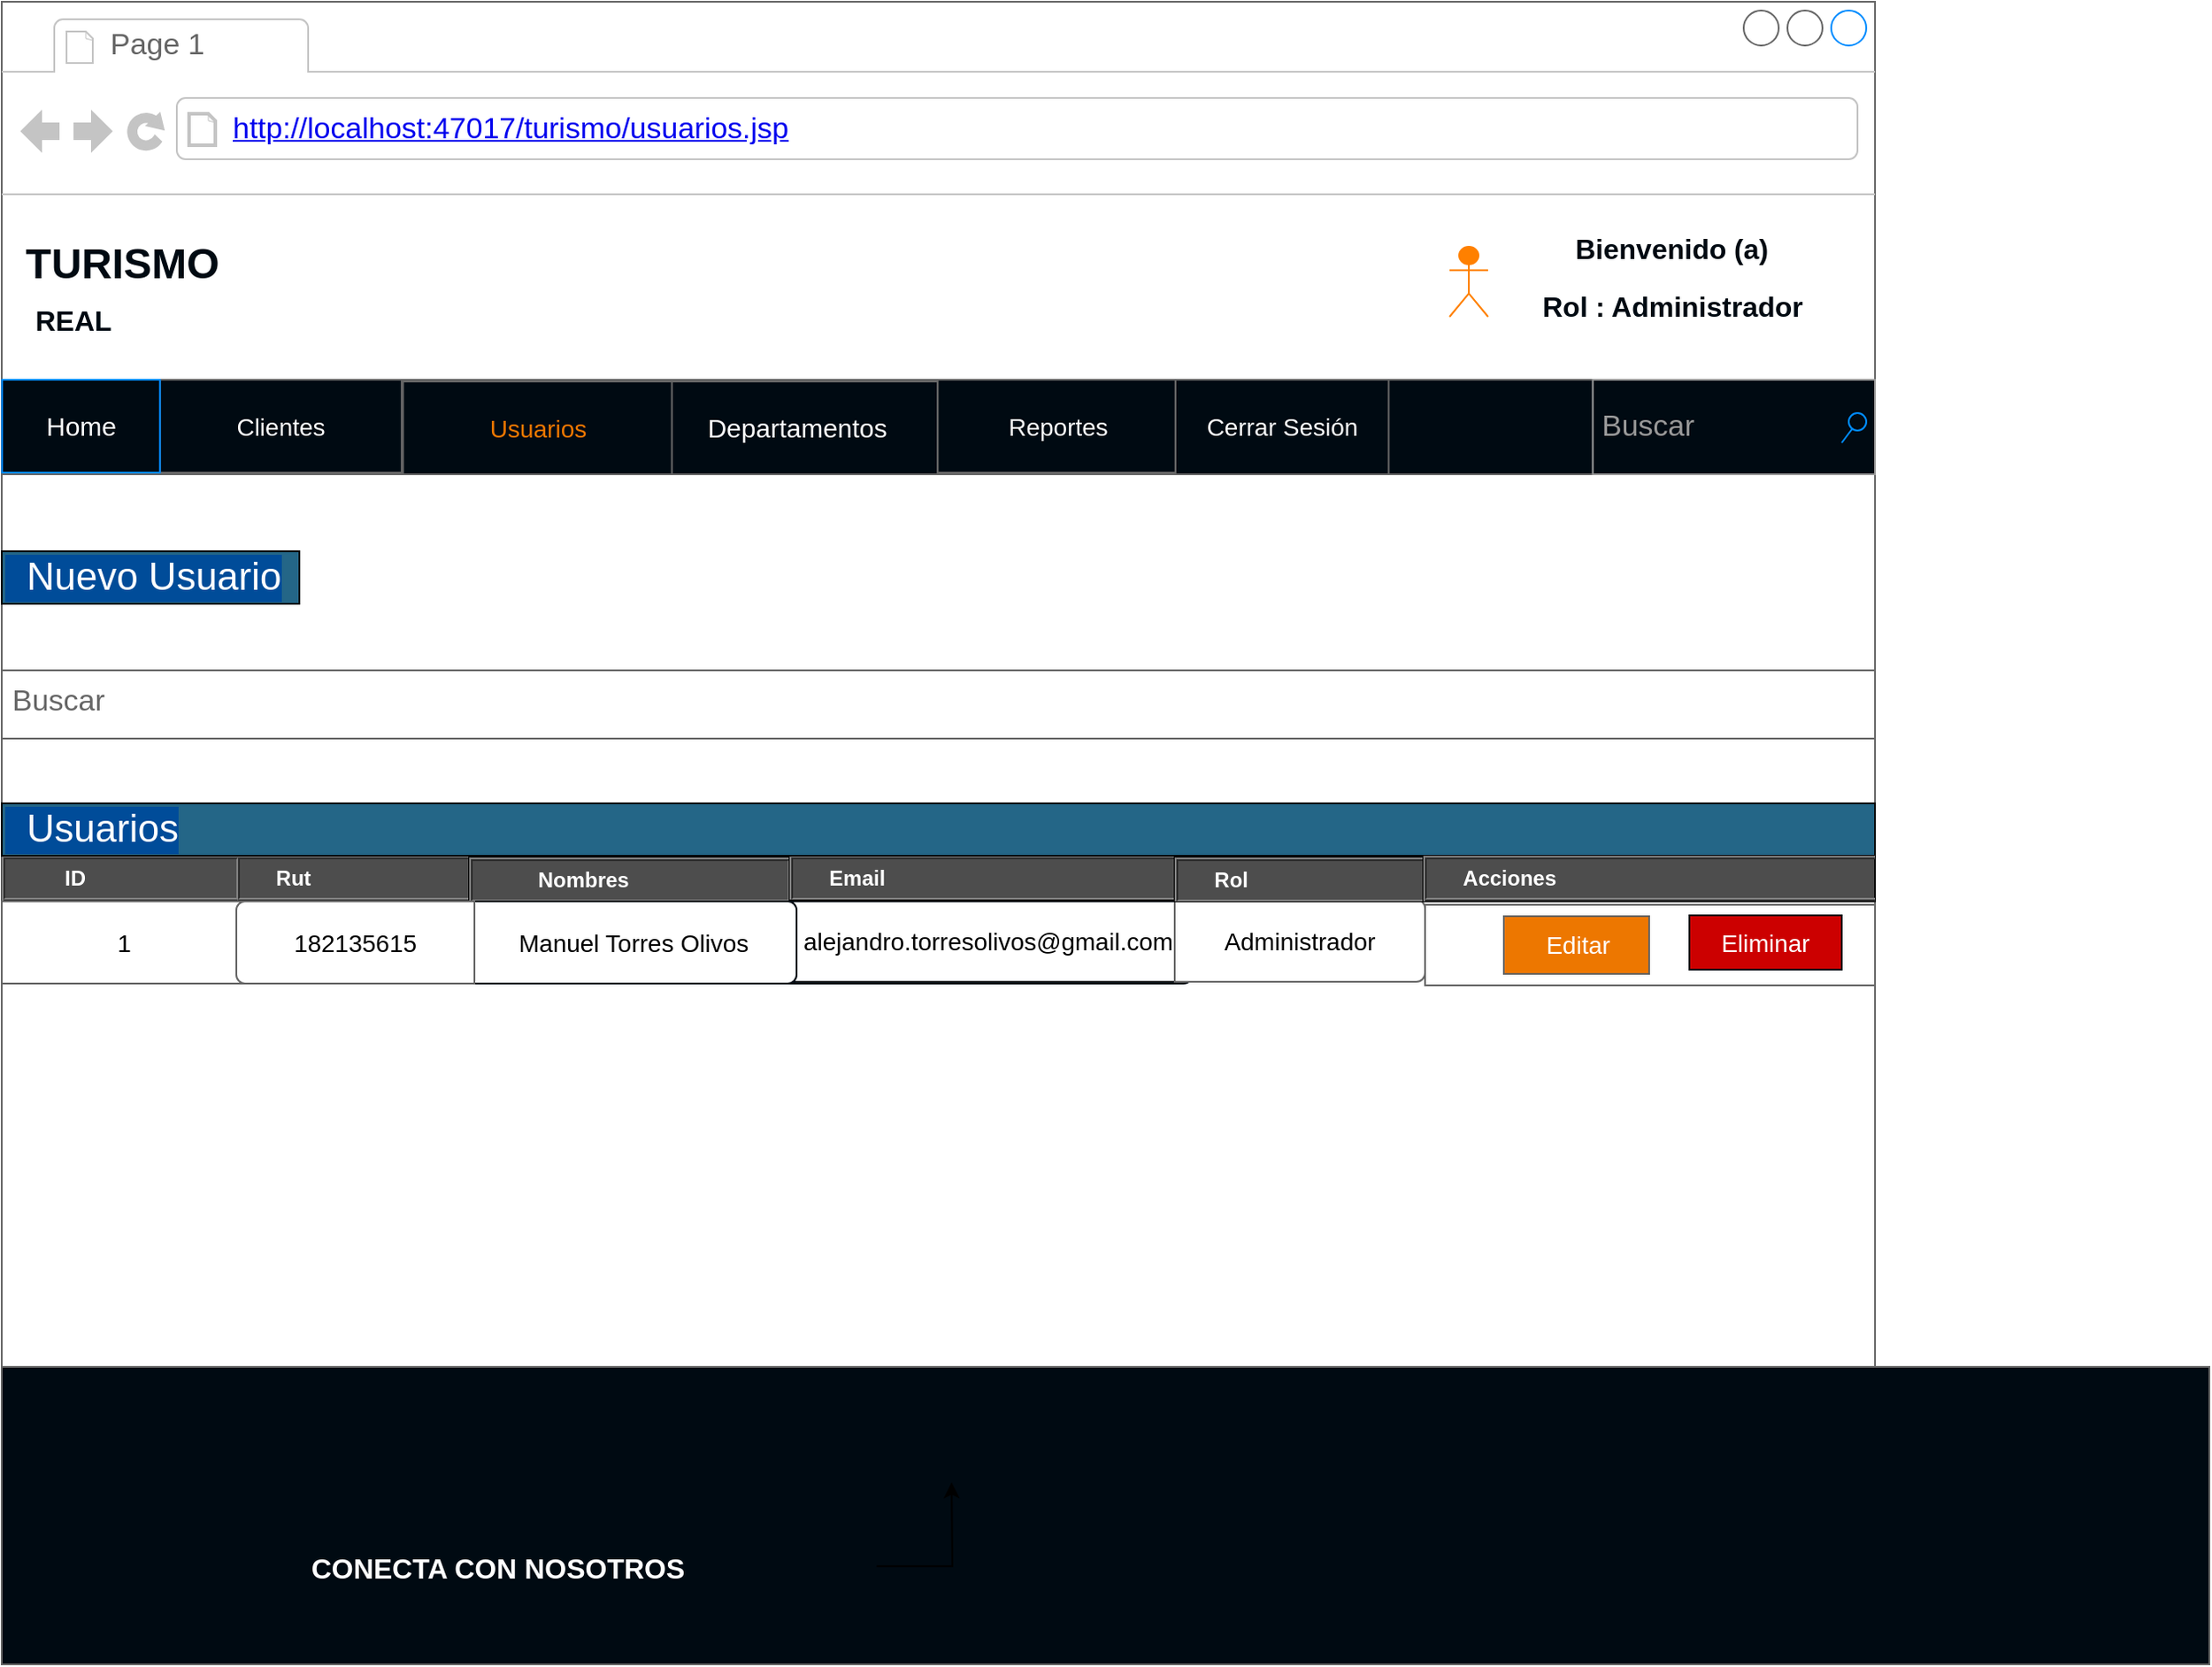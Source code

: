 <mxfile version="12.0.0" type="device" pages="1"><diagram id="nn8o-nB9Y3j_0N80eLnz" name="Page-1"><mxGraphModel dx="831" dy="482" grid="1" gridSize="10" guides="1" tooltips="1" connect="1" arrows="1" fold="1" page="1" pageScale="1" pageWidth="827" pageHeight="1169" math="0" shadow="0"><root><mxCell id="0"/><mxCell id="1" parent="0"/><mxCell id="z3tYPHD0cMB__CtrZn7K-1" value="" style="strokeWidth=1;shadow=0;dashed=0;align=center;html=1;shape=mxgraph.mockup.containers.browserWindow;rSize=0;fillColor=#ffffff;strokeColor=#666666;strokeColor2=#008cff;strokeColor3=#c4c4c4;mainText=,;recursiveResize=0;fontSize=14;" parent="1" vertex="1"><mxGeometry y="140" width="1070" height="950" as="geometry"/></mxCell><mxCell id="z3tYPHD0cMB__CtrZn7K-2" value="Page 1" style="strokeWidth=1;shadow=0;dashed=0;align=center;html=1;shape=mxgraph.mockup.containers.anchor;fontSize=17;fontColor=#666666;align=left;" parent="z3tYPHD0cMB__CtrZn7K-1" vertex="1"><mxGeometry x="60" y="12" width="110" height="26" as="geometry"/></mxCell><mxCell id="z3tYPHD0cMB__CtrZn7K-3" value="&lt;a href=&quot;http://localhost:47017/turismo/misreservas.jsp&quot;&gt;http://localhost:47017/turismo/usuarios.jsp&lt;/a&gt;" style="strokeWidth=1;shadow=0;dashed=0;align=center;html=1;shape=mxgraph.mockup.containers.anchor;rSize=0;fontSize=17;fontColor=#666666;align=left;" parent="z3tYPHD0cMB__CtrZn7K-1" vertex="1"><mxGeometry x="130" y="60" width="250" height="26" as="geometry"/></mxCell><mxCell id="z3tYPHD0cMB__CtrZn7K-17" value="&lt;table cellpadding=&quot;4&quot; cellspacing=&quot;0&quot; border=&quot;1&quot; style=&quot;font-size: 1em ; width: 100% ; height: 100%&quot;&gt;&lt;tbody&gt;&lt;tr&gt;&lt;th&gt;&amp;nbsp; &amp;nbsp; &amp;nbsp; &amp;nbsp; &amp;nbsp;ID&lt;/th&gt;&lt;th&gt;&amp;nbsp; &amp;nbsp; &amp;nbsp;Rut&lt;/th&gt;&lt;/tr&gt;&lt;tr&gt;&lt;td&gt;row 1, cell 1&lt;/td&gt;&lt;td&gt;row 1, cell 2&lt;/td&gt;&lt;/tr&gt;&lt;tr&gt;&lt;td&gt;&lt;br&gt;&lt;/td&gt;&lt;td&gt;&lt;br&gt;&lt;/td&gt;&lt;/tr&gt;&lt;/tbody&gt;&lt;/table&gt; " style="verticalAlign=top;align=left;overflow=fill;fillColor=#4D4D4D;fontSize=12;fontFamily=Helvetica;html=1;strokeColor=#4D4D4D;fontColor=#FFFFFF;" parent="z3tYPHD0cMB__CtrZn7K-1" vertex="1"><mxGeometry y="488" width="270" height="26" as="geometry"/></mxCell><mxCell id="z3tYPHD0cMB__CtrZn7K-22" value="Buscar" style="strokeWidth=1;shadow=0;dashed=0;align=center;html=1;shape=mxgraph.mockup.text.textBox;fillColor=#ffffff;fontColor=#666666;align=left;fontSize=17;spacingLeft=4;spacingTop=-3;strokeColor=#666666;mainText=;labelBorderColor=none;labelBackgroundColor=none;" parent="z3tYPHD0cMB__CtrZn7K-1" vertex="1"><mxGeometry y="382" width="1070" height="39" as="geometry"/></mxCell><mxCell id="z3tYPHD0cMB__CtrZn7K-37" style="edgeStyle=orthogonalEdgeStyle;rounded=0;orthogonalLoop=1;jettySize=auto;html=1;fontSize=22;fontColor=#FFFFFF;" parent="z3tYPHD0cMB__CtrZn7K-1" target="z3tYPHD0cMB__CtrZn7K-1" edge="1"><mxGeometry relative="1" as="geometry"/></mxCell><mxCell id="z3tYPHD0cMB__CtrZn7K-62" value="&lt;font color=&quot;#ffffff&quot;&gt;&amp;nbsp; Nuevo Usuario&lt;/font&gt;" style="rounded=0;whiteSpace=wrap;html=1;labelBackgroundColor=#004C99;fontSize=22;fontColor=#004C99;align=left;fillColor=#246687;" parent="z3tYPHD0cMB__CtrZn7K-1" vertex="1"><mxGeometry y="314" width="170" height="30" as="geometry"/></mxCell><mxCell id="z3tYPHD0cMB__CtrZn7K-71" value="&lt;table cellpadding=&quot;4&quot; cellspacing=&quot;0&quot; border=&quot;1&quot; style=&quot;font-size: 1em ; width: 100% ; height: 100%&quot;&gt;&lt;tbody&gt;&lt;tr&gt;&lt;th&gt;&amp;nbsp; &amp;nbsp; &amp;nbsp; &amp;nbsp; &amp;nbsp; Nombres&amp;nbsp; &amp;nbsp; &amp;nbsp; &amp;nbsp; &amp;nbsp; &amp;nbsp; &amp;nbsp; &amp;nbsp; &amp;nbsp; &amp;nbsp; &amp;nbsp; &amp;nbsp; &amp;nbsp;&amp;nbsp;&lt;/th&gt;&lt;th&gt;Departamento&lt;/th&gt;&lt;/tr&gt;&lt;tr&gt;&lt;td&gt;row 1, cell 1&lt;/td&gt;&lt;td&gt;row 1, cell 2&lt;/td&gt;&lt;/tr&gt;&lt;tr&gt;&lt;td&gt;&lt;br&gt;&lt;/td&gt;&lt;td&gt;&lt;br&gt;&lt;/td&gt;&lt;/tr&gt;&lt;/tbody&gt;&lt;/table&gt; " style="verticalAlign=top;align=left;overflow=fill;fillColor=#4D4D4D;fontSize=12;fontFamily=Helvetica;html=1;fontColor=#FFFFFF;" parent="z3tYPHD0cMB__CtrZn7K-1" vertex="1"><mxGeometry x="267" y="489" width="183" height="27" as="geometry"/></mxCell><mxCell id="z3tYPHD0cMB__CtrZn7K-72" value="&lt;table cellpadding=&quot;4&quot; cellspacing=&quot;0&quot; border=&quot;1&quot; style=&quot;font-size: 1em ; width: 100% ; height: 100%&quot;&gt;&lt;tbody&gt;&lt;tr&gt;&lt;th&gt;&amp;nbsp; &amp;nbsp; &amp;nbsp;Email&amp;nbsp; &amp;nbsp; &amp;nbsp; &amp;nbsp; &amp;nbsp; &amp;nbsp; &amp;nbsp; &amp;nbsp; &amp;nbsp; &amp;nbsp; &amp;nbsp; &amp;nbsp; &amp;nbsp; &amp;nbsp; &amp;nbsp; &amp;nbsp; &amp;nbsp; &amp;nbsp; &amp;nbsp; &amp;nbsp; &amp;nbsp; &amp;nbsp; &amp;nbsp; &amp;nbsp; &amp;nbsp; &amp;nbsp; &amp;nbsp; &amp;nbsp; &amp;nbsp; &amp;nbsp; &amp;nbsp; &amp;nbsp; &amp;nbsp; &amp;nbsp; &amp;nbsp; &amp;nbsp;&amp;nbsp;&lt;/th&gt;&lt;th&gt;Fono&lt;/th&gt;&lt;/tr&gt;&lt;tr&gt;&lt;td&gt;row 1, cell 1&lt;/td&gt;&lt;td&gt;row 1, cell 2&lt;/td&gt;&lt;/tr&gt;&lt;tr&gt;&lt;td&gt;&lt;br&gt;&lt;/td&gt;&lt;td&gt;&lt;br&gt;&lt;/td&gt;&lt;/tr&gt;&lt;/tbody&gt;&lt;/table&gt; " style="verticalAlign=top;align=left;overflow=fill;fillColor=#4D4D4D;fontSize=12;fontFamily=Helvetica;html=1;fontColor=#FFFFFF;" parent="z3tYPHD0cMB__CtrZn7K-1" vertex="1"><mxGeometry x="450" y="488" width="220" height="25" as="geometry"/></mxCell><mxCell id="z3tYPHD0cMB__CtrZn7K-110" value="TURISMO" style="text;html=1;strokeColor=none;fillColor=none;align=center;verticalAlign=middle;whiteSpace=wrap;rounded=0;labelBackgroundColor=none;fontSize=24;fontColor=#000A12;fontStyle=1" parent="z3tYPHD0cMB__CtrZn7K-1" vertex="1"><mxGeometry x="41" y="140" width="56" height="20" as="geometry"/></mxCell><mxCell id="z3tYPHD0cMB__CtrZn7K-111" value="&lt;font style=&quot;font-size: 16px&quot;&gt;REAL&lt;/font&gt;" style="text;html=1;strokeColor=none;fillColor=none;align=center;verticalAlign=middle;whiteSpace=wrap;rounded=0;labelBackgroundColor=none;fontSize=22;fontColor=#000A12;fontStyle=1;direction=south;" parent="z3tYPHD0cMB__CtrZn7K-1" vertex="1"><mxGeometry x="26" y="160" width="30" height="41" as="geometry"/></mxCell><mxCell id="z3tYPHD0cMB__CtrZn7K-120" value="" style="shape=umlActor;verticalLabelPosition=bottom;labelBackgroundColor=#ffffff;verticalAlign=top;html=1;outlineConnect=0;strokeColor=#FF8000;fillColor=#FF8000;gradientColor=none;fontSize=24;fontColor=#000A12;align=left;" parent="z3tYPHD0cMB__CtrZn7K-1" vertex="1"><mxGeometry x="827" y="140" width="22" height="40" as="geometry"/></mxCell><mxCell id="z3tYPHD0cMB__CtrZn7K-121" value="&lt;span style=&quot;font-size: 16px&quot;&gt;Bienvenido (a)&lt;/span&gt;" style="text;html=1;strokeColor=none;fillColor=none;align=center;verticalAlign=middle;whiteSpace=wrap;rounded=0;labelBackgroundColor=none;fontSize=22;fontColor=#000A12;fontStyle=1;direction=south;" parent="z3tYPHD0cMB__CtrZn7K-1" vertex="1"><mxGeometry x="883" y="119.5" width="142" height="41" as="geometry"/></mxCell><mxCell id="z3tYPHD0cMB__CtrZn7K-122" value="&lt;span style=&quot;font-size: 16px&quot;&gt;Rol : Administrador&lt;br&gt;&lt;/span&gt;" style="text;html=1;strokeColor=none;fillColor=none;align=center;verticalAlign=middle;whiteSpace=wrap;rounded=0;labelBackgroundColor=none;fontSize=22;fontColor=#000A12;fontStyle=1;direction=south;" parent="z3tYPHD0cMB__CtrZn7K-1" vertex="1"><mxGeometry x="858" y="150" width="193" height="46" as="geometry"/></mxCell><mxCell id="z3tYPHD0cMB__CtrZn7K-148" value="" style="strokeWidth=1;shadow=0;dashed=0;align=center;html=1;shape=mxgraph.mockup.text.rrect;rSize=0;fillColor=#000A12;strokeColor=#666666;" parent="z3tYPHD0cMB__CtrZn7K-1" vertex="1"><mxGeometry y="780" width="1261" height="170" as="geometry"/></mxCell><mxCell id="z3tYPHD0cMB__CtrZn7K-154" value="" style="edgeStyle=orthogonalEdgeStyle;rounded=0;orthogonalLoop=1;jettySize=auto;html=1;fontSize=24;fontColor=#FFFFFF;" parent="z3tYPHD0cMB__CtrZn7K-148" source="z3tYPHD0cMB__CtrZn7K-147" edge="1"><mxGeometry relative="1" as="geometry"><mxPoint x="542.539" y="66.027" as="targetPoint"/></mxGeometry></mxCell><mxCell id="z3tYPHD0cMB__CtrZn7K-147" value="&lt;span style=&quot;font-size: 16px&quot;&gt;CONECTA CON NOSOTROS&lt;br&gt;&lt;/span&gt;" style="text;html=1;strokeColor=none;fillColor=none;align=center;verticalAlign=middle;whiteSpace=wrap;rounded=0;labelBackgroundColor=none;fontSize=22;fontColor=#FFFFFF;fontStyle=1;direction=south;" parent="z3tYPHD0cMB__CtrZn7K-148" vertex="1"><mxGeometry x="68.498" y="75.893" width="431.229" height="75.893" as="geometry"/></mxCell><mxCell id="a-mnwMrD-j2ecdk4ZN7Y-128" value="1" style="strokeColor=inherit;fillColor=inherit;gradientColor=inherit;html=1;shadow=0;dashed=0;shape=mxgraph.bootstrap.rect;perimeter=none;fontSize=14;whiteSpace=wrap;" parent="z3tYPHD0cMB__CtrZn7K-1" vertex="1"><mxGeometry y="514" width="140" height="47" as="geometry"/></mxCell><mxCell id="a-mnwMrD-j2ecdk4ZN7Y-163" value="" style="strokeWidth=1;shadow=0;dashed=0;align=center;html=1;shape=mxgraph.mockup.text.rrect;rSize=0;fillColor=#000A12;strokeColor=#666666;" parent="z3tYPHD0cMB__CtrZn7K-1" vertex="1"><mxGeometry x="1" y="216" width="1069" height="54" as="geometry"/></mxCell><mxCell id="a-mnwMrD-j2ecdk4ZN7Y-164" value="&lt;font style=&quot;font-size: 15px&quot; color=&quot;#ffffff&quot;&gt;Departamentos&lt;/font&gt;" style="strokeColor=inherit;fillColor=inherit;gradientColor=inherit;strokeWidth=1;shadow=0;dashed=0;align=center;html=1;shape=mxgraph.mockup.text.rrect;rSize=0;fontSize=17;fontColor=#0000ff;" parent="a-mnwMrD-j2ecdk4ZN7Y-163" vertex="1"><mxGeometry x="373.302" y="1" width="160.35" height="53" as="geometry"/></mxCell><mxCell id="a-mnwMrD-j2ecdk4ZN7Y-166" value="&lt;font style=&quot;font-size: 14px&quot; color=&quot;#ffffff&quot;&gt;Cerrar Sesión&lt;/font&gt;" style="strokeColor=inherit;fillColor=inherit;gradientColor=inherit;strokeWidth=1;shadow=0;dashed=0;align=center;html=1;shape=mxgraph.mockup.text.rrect;rSize=0;fontSize=17;fontColor=#0000ff;" parent="a-mnwMrD-j2ecdk4ZN7Y-163" vertex="1"><mxGeometry x="669.372" width="121.842" height="54" as="geometry"/></mxCell><mxCell id="a-mnwMrD-j2ecdk4ZN7Y-188" value="&lt;font style=&quot;font-size: 14px&quot; color=&quot;#ffffff&quot;&gt;Clientes&lt;/font&gt;" style="strokeColor=inherit;fillColor=inherit;gradientColor=inherit;strokeWidth=1;shadow=0;dashed=0;align=center;html=1;shape=mxgraph.mockup.text.rrect;rSize=0;fontSize=17;fontColor=#0000ff;" parent="a-mnwMrD-j2ecdk4ZN7Y-163" vertex="1"><mxGeometry x="89.351" width="138.088" height="53" as="geometry"/></mxCell><mxCell id="a-mnwMrD-j2ecdk4ZN7Y-189" value="&lt;font style=&quot;font-size: 14px&quot; color=&quot;#ffffff&quot;&gt;Reportes&lt;/font&gt;" style="strokeColor=inherit;fillColor=inherit;gradientColor=inherit;strokeWidth=1;shadow=0;dashed=0;align=center;html=1;shape=mxgraph.mockup.text.rrect;rSize=0;fontSize=17;fontColor=#0000ff;" parent="a-mnwMrD-j2ecdk4ZN7Y-163" vertex="1"><mxGeometry x="533.652" width="135.746" height="53" as="geometry"/></mxCell><mxCell id="a-mnwMrD-j2ecdk4ZN7Y-167" value="&lt;font style=&quot;font-size: 15px&quot;&gt;Home&lt;/font&gt;" style="strokeWidth=1;shadow=0;dashed=0;align=center;html=1;shape=mxgraph.mockup.text.rrect;rSize=0;fontSize=17;fontColor=#ffffff;fillColor=#000A12;strokeColor=#008cff;" parent="a-mnwMrD-j2ecdk4ZN7Y-163" vertex="1"><mxGeometry x="-0.812" width="90.163" height="53" as="geometry"/></mxCell><mxCell id="z3tYPHD0cMB__CtrZn7K-14" value="Buscar" style="strokeWidth=1;shadow=0;dashed=0;align=center;html=1;shape=mxgraph.mockup.forms.searchBox;strokeColor=#999999;mainText=;fillColor=#000A12;strokeColor2=#008cff;fontColor=#999999;fontSize=17;align=left;spacingLeft=3;gradientColor=none;" parent="a-mnwMrD-j2ecdk4ZN7Y-163" vertex="1"><mxGeometry x="907.802" width="161.198" height="54" as="geometry"/></mxCell><mxCell id="MMtqQMLqzY544TS5aINq-1" value="&lt;font style=&quot;font-size: 14px&quot; color=&quot;#ed7700&quot;&gt;Usuarios&lt;/font&gt;" style="strokeColor=inherit;fillColor=inherit;gradientColor=inherit;strokeWidth=1;shadow=0;dashed=0;align=center;html=1;shape=mxgraph.mockup.text.rrect;rSize=0;fontSize=17;fontColor=#0000ff;" vertex="1" parent="a-mnwMrD-j2ecdk4ZN7Y-163"><mxGeometry x="228.223" y="1" width="153.563" height="53" as="geometry"/></mxCell><mxCell id="a-mnwMrD-j2ecdk4ZN7Y-48" value="" style="html=1;shadow=0;dashed=0;shape=mxgraph.bootstrap.rrect;rSize=5;strokeColor=#000A12;fillColor=#ffffff;fontStyle=0;fontSize=14;whiteSpace=wrap;" parent="z3tYPHD0cMB__CtrZn7K-1" vertex="1"><mxGeometry x="247" y="514" width="433" height="47" as="geometry"/></mxCell><mxCell id="a-mnwMrD-j2ecdk4ZN7Y-51" value="alejandro.torresolivos@gmail.com" style="strokeColor=inherit;fillColor=inherit;gradientColor=inherit;html=1;shadow=0;dashed=0;shape=mxgraph.bootstrap.rightButton;rSize=5;perimeter=none;fontSize=14;whiteSpace=wrap;" parent="a-mnwMrD-j2ecdk4ZN7Y-48" vertex="1"><mxGeometry x="200" width="233" height="46" as="geometry"/></mxCell><mxCell id="a-mnwMrD-j2ecdk4ZN7Y-213" value="Manuel Torres Olivos" style="strokeColor=inherit;fillColor=inherit;gradientColor=inherit;html=1;shadow=0;dashed=0;shape=mxgraph.bootstrap.rightButton;rSize=5;perimeter=none;fontSize=14;whiteSpace=wrap;" parent="a-mnwMrD-j2ecdk4ZN7Y-48" vertex="1"><mxGeometry x="21" width="186" height="47" as="geometry"/></mxCell><mxCell id="a-mnwMrD-j2ecdk4ZN7Y-49" value="182135615" style="strokeColor=inherit;fillColor=inherit;gradientColor=inherit;html=1;shadow=0;dashed=0;shape=mxgraph.bootstrap.leftButton;rSize=5;perimeter=none;fontSize=14;whiteSpace=wrap;" parent="z3tYPHD0cMB__CtrZn7K-1" vertex="1"><mxGeometry x="134" y="514" width="136" height="47" as="geometry"/></mxCell><mxCell id="a-mnwMrD-j2ecdk4ZN7Y-58" value="" style="strokeColor=inherit;fillColor=inherit;gradientColor=inherit;html=1;shadow=0;dashed=0;shape=mxgraph.bootstrap.rect;perimeter=none;fontSize=14;whiteSpace=wrap;" parent="z3tYPHD0cMB__CtrZn7K-1" vertex="1"><mxGeometry x="813" y="516" width="257" height="46" as="geometry"/></mxCell><mxCell id="a-mnwMrD-j2ecdk4ZN7Y-286" value="&lt;font color=&quot;#ffffff&quot;&gt;Eliminar&lt;/font&gt;" style="rounded=0;whiteSpace=wrap;html=1;strokeColor=#000A12;fillColor=#CC0000;fontSize=14;" parent="z3tYPHD0cMB__CtrZn7K-1" vertex="1"><mxGeometry x="964" y="522" width="87" height="31" as="geometry"/></mxCell><mxCell id="a-mnwMrD-j2ecdk4ZN7Y-287" value="&lt;font color=&quot;#ffffff&quot;&gt;&amp;nbsp; Usuarios&lt;/font&gt;" style="rounded=0;whiteSpace=wrap;html=1;labelBackgroundColor=#004C99;fontSize=22;fontColor=#004C99;align=left;fillColor=#246687;" parent="z3tYPHD0cMB__CtrZn7K-1" vertex="1"><mxGeometry y="458" width="1070" height="30" as="geometry"/></mxCell><mxCell id="a-mnwMrD-j2ecdk4ZN7Y-108" value="&lt;font color=&quot;#ffffff&quot; style=&quot;font-size: 14px&quot;&gt;Editar&lt;/font&gt;" style="strokeWidth=1;shadow=0;dashed=0;align=center;html=1;shape=mxgraph.mockup.text.rrect;rSize=0;fillColor=#ED7700;strokeColor=#666666;fontSize=14;" parent="z3tYPHD0cMB__CtrZn7K-1" vertex="1"><mxGeometry x="858" y="522.5" width="83" height="33" as="geometry"/></mxCell><mxCell id="a-mnwMrD-j2ecdk4ZN7Y-66" value="Administrador" style="strokeColor=inherit;fillColor=inherit;gradientColor=inherit;html=1;shadow=0;dashed=0;shape=mxgraph.bootstrap.rightButton;rSize=5;perimeter=none;fontSize=14;whiteSpace=wrap;" parent="z3tYPHD0cMB__CtrZn7K-1" vertex="1"><mxGeometry x="670" y="513" width="143" height="47" as="geometry"/></mxCell><mxCell id="MMtqQMLqzY544TS5aINq-2" value="&lt;table cellpadding=&quot;4&quot; cellspacing=&quot;0&quot; border=&quot;1&quot; style=&quot;font-size: 1em ; width: 100% ; height: 100%&quot;&gt;&lt;tbody&gt;&lt;tr&gt;&lt;th&gt;&amp;nbsp; &amp;nbsp; &amp;nbsp;Rol&amp;nbsp; &amp;nbsp; &amp;nbsp; &amp;nbsp; &amp;nbsp; &amp;nbsp; &amp;nbsp; &amp;nbsp; &amp;nbsp; &amp;nbsp; &amp;nbsp; &amp;nbsp; &amp;nbsp; &amp;nbsp; &amp;nbsp; &amp;nbsp; &amp;nbsp; &amp;nbsp; &amp;nbsp; &amp;nbsp; &amp;nbsp; &amp;nbsp; &amp;nbsp; &amp;nbsp; &amp;nbsp; &amp;nbsp; &amp;nbsp; &amp;nbsp; &amp;nbsp; &amp;nbsp; &amp;nbsp; &amp;nbsp; &amp;nbsp; &amp;nbsp; &amp;nbsp; &amp;nbsp;&amp;nbsp;&lt;/th&gt;&lt;th&gt;Fono&lt;/th&gt;&lt;/tr&gt;&lt;tr&gt;&lt;td&gt;row 1, cell 1&lt;/td&gt;&lt;td&gt;row 1, cell 2&lt;/td&gt;&lt;/tr&gt;&lt;tr&gt;&lt;td&gt;&lt;br&gt;&lt;/td&gt;&lt;td&gt;&lt;br&gt;&lt;/td&gt;&lt;/tr&gt;&lt;/tbody&gt;&lt;/table&gt; " style="verticalAlign=top;align=left;overflow=fill;fillColor=#4D4D4D;fontSize=12;fontFamily=Helvetica;html=1;fontColor=#FFFFFF;" vertex="1" parent="z3tYPHD0cMB__CtrZn7K-1"><mxGeometry x="670" y="489" width="150" height="25" as="geometry"/></mxCell><mxCell id="MMtqQMLqzY544TS5aINq-5" value="&lt;table cellpadding=&quot;4&quot; cellspacing=&quot;0&quot; border=&quot;1&quot; style=&quot;font-size: 1em ; width: 100% ; height: 100%&quot;&gt;&lt;tbody&gt;&lt;tr&gt;&lt;th&gt;&amp;nbsp; &amp;nbsp; &amp;nbsp;Acciones&amp;nbsp; &amp;nbsp; &amp;nbsp; &amp;nbsp; &amp;nbsp; &amp;nbsp; &amp;nbsp; &amp;nbsp; &amp;nbsp; &amp;nbsp; &amp;nbsp; &amp;nbsp; &amp;nbsp; &amp;nbsp; &amp;nbsp; &amp;nbsp; &amp;nbsp; &amp;nbsp; &amp;nbsp; &amp;nbsp; &amp;nbsp; &amp;nbsp; &amp;nbsp; &amp;nbsp; &amp;nbsp; &amp;nbsp; &amp;nbsp; &amp;nbsp; &amp;nbsp; &amp;nbsp; &amp;nbsp; &amp;nbsp; &amp;nbsp; &amp;nbsp; &amp;nbsp; &amp;nbsp;&lt;/th&gt;&lt;th&gt;Fono&lt;/th&gt;&lt;/tr&gt;&lt;tr&gt;&lt;td&gt;row 1, cell 1&lt;/td&gt;&lt;td&gt;row 1, cell 2&lt;/td&gt;&lt;/tr&gt;&lt;tr&gt;&lt;td&gt;&lt;br&gt;&lt;/td&gt;&lt;td&gt;&lt;br&gt;&lt;/td&gt;&lt;/tr&gt;&lt;/tbody&gt;&lt;/table&gt; " style="verticalAlign=top;align=left;overflow=fill;fillColor=#4D4D4D;fontSize=12;fontFamily=Helvetica;html=1;fontColor=#FFFFFF;" vertex="1" parent="z3tYPHD0cMB__CtrZn7K-1"><mxGeometry x="812" y="488" width="258" height="26" as="geometry"/></mxCell></root></mxGraphModel></diagram></mxfile>